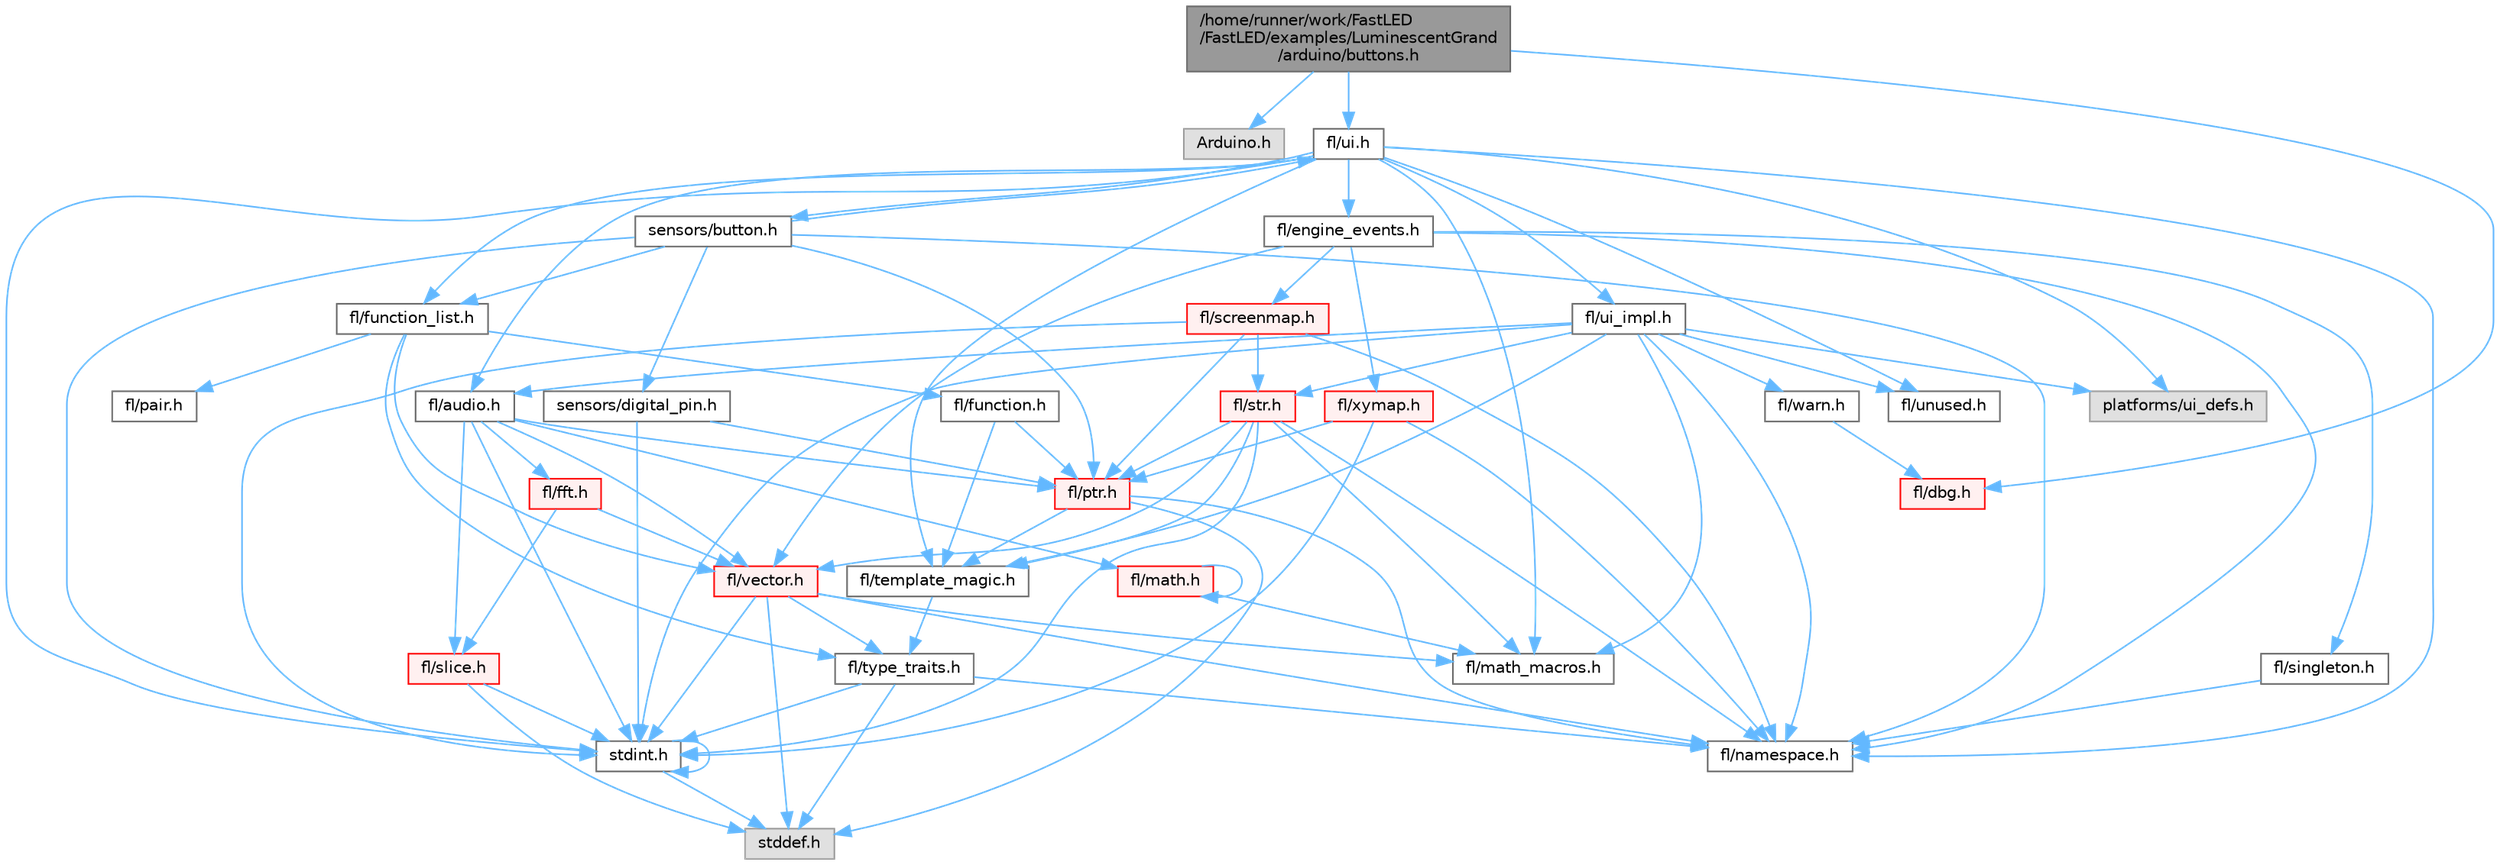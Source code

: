 digraph "/home/runner/work/FastLED/FastLED/examples/LuminescentGrand/arduino/buttons.h"
{
 // INTERACTIVE_SVG=YES
 // LATEX_PDF_SIZE
  bgcolor="transparent";
  edge [fontname=Helvetica,fontsize=10,labelfontname=Helvetica,labelfontsize=10];
  node [fontname=Helvetica,fontsize=10,shape=box,height=0.2,width=0.4];
  Node1 [id="Node000001",label="/home/runner/work/FastLED\l/FastLED/examples/LuminescentGrand\l/arduino/buttons.h",height=0.2,width=0.4,color="gray40", fillcolor="grey60", style="filled", fontcolor="black",tooltip=" "];
  Node1 -> Node2 [id="edge1_Node000001_Node000002",color="steelblue1",style="solid",tooltip=" "];
  Node2 [id="Node000002",label="Arduino.h",height=0.2,width=0.4,color="grey60", fillcolor="#E0E0E0", style="filled",tooltip=" "];
  Node1 -> Node3 [id="edge2_Node000001_Node000003",color="steelblue1",style="solid",tooltip=" "];
  Node3 [id="Node000003",label="fl/ui.h",height=0.2,width=0.4,color="grey40", fillcolor="white", style="filled",URL="$d9/d3b/ui_8h.html",tooltip=" "];
  Node3 -> Node4 [id="edge3_Node000003_Node000004",color="steelblue1",style="solid",tooltip=" "];
  Node4 [id="Node000004",label="stdint.h",height=0.2,width=0.4,color="grey40", fillcolor="white", style="filled",URL="$df/dd8/stdint_8h.html",tooltip=" "];
  Node4 -> Node5 [id="edge4_Node000004_Node000005",color="steelblue1",style="solid",tooltip=" "];
  Node5 [id="Node000005",label="stddef.h",height=0.2,width=0.4,color="grey60", fillcolor="#E0E0E0", style="filled",tooltip=" "];
  Node4 -> Node4 [id="edge5_Node000004_Node000004",color="steelblue1",style="solid",tooltip=" "];
  Node3 -> Node6 [id="edge6_Node000003_Node000006",color="steelblue1",style="solid",tooltip=" "];
  Node6 [id="Node000006",label="fl/audio.h",height=0.2,width=0.4,color="grey40", fillcolor="white", style="filled",URL="$da/d09/audio_8h.html",tooltip=" "];
  Node6 -> Node7 [id="edge7_Node000006_Node000007",color="steelblue1",style="solid",tooltip=" "];
  Node7 [id="Node000007",label="fl/fft.h",height=0.2,width=0.4,color="red", fillcolor="#FFF0F0", style="filled",URL="$d7/d76/fft_8h.html",tooltip=" "];
  Node7 -> Node29 [id="edge8_Node000007_Node000029",color="steelblue1",style="solid",tooltip=" "];
  Node29 [id="Node000029",label="fl/slice.h",height=0.2,width=0.4,color="red", fillcolor="#FFF0F0", style="filled",URL="$d0/d48/slice_8h.html",tooltip=" "];
  Node29 -> Node5 [id="edge9_Node000029_Node000005",color="steelblue1",style="solid",tooltip=" "];
  Node29 -> Node4 [id="edge10_Node000029_Node000004",color="steelblue1",style="solid",tooltip=" "];
  Node7 -> Node23 [id="edge11_Node000007_Node000023",color="steelblue1",style="solid",tooltip=" "];
  Node23 [id="Node000023",label="fl/vector.h",height=0.2,width=0.4,color="red", fillcolor="#FFF0F0", style="filled",URL="$d6/d68/vector_8h.html",tooltip=" "];
  Node23 -> Node5 [id="edge12_Node000023_Node000005",color="steelblue1",style="solid",tooltip=" "];
  Node23 -> Node4 [id="edge13_Node000023_Node000004",color="steelblue1",style="solid",tooltip=" "];
  Node23 -> Node18 [id="edge14_Node000023_Node000018",color="steelblue1",style="solid",tooltip=" "];
  Node18 [id="Node000018",label="fl/math_macros.h",height=0.2,width=0.4,color="grey40", fillcolor="white", style="filled",URL="$d8/db8/math__macros_8h.html",tooltip=" "];
  Node23 -> Node19 [id="edge15_Node000023_Node000019",color="steelblue1",style="solid",tooltip=" "];
  Node19 [id="Node000019",label="fl/namespace.h",height=0.2,width=0.4,color="grey40", fillcolor="white", style="filled",URL="$df/d2a/namespace_8h.html",tooltip="Implements the FastLED namespace macros."];
  Node23 -> Node22 [id="edge16_Node000023_Node000022",color="steelblue1",style="solid",tooltip=" "];
  Node22 [id="Node000022",label="fl/type_traits.h",height=0.2,width=0.4,color="grey40", fillcolor="white", style="filled",URL="$df/d63/type__traits_8h.html",tooltip=" "];
  Node22 -> Node5 [id="edge17_Node000022_Node000005",color="steelblue1",style="solid",tooltip=" "];
  Node22 -> Node4 [id="edge18_Node000022_Node000004",color="steelblue1",style="solid",tooltip=" "];
  Node22 -> Node19 [id="edge19_Node000022_Node000019",color="steelblue1",style="solid",tooltip=" "];
  Node6 -> Node14 [id="edge20_Node000006_Node000014",color="steelblue1",style="solid",tooltip=" "];
  Node14 [id="Node000014",label="fl/math.h",height=0.2,width=0.4,color="red", fillcolor="#FFF0F0", style="filled",URL="$df/db1/math_8h.html",tooltip=" "];
  Node14 -> Node18 [id="edge21_Node000014_Node000018",color="steelblue1",style="solid",tooltip=" "];
  Node14 -> Node14 [id="edge22_Node000014_Node000014",color="steelblue1",style="solid",tooltip=" "];
  Node6 -> Node20 [id="edge23_Node000006_Node000020",color="steelblue1",style="solid",tooltip=" "];
  Node20 [id="Node000020",label="fl/ptr.h",height=0.2,width=0.4,color="red", fillcolor="#FFF0F0", style="filled",URL="$dd/d98/ptr_8h.html",tooltip=" "];
  Node20 -> Node5 [id="edge24_Node000020_Node000005",color="steelblue1",style="solid",tooltip=" "];
  Node20 -> Node19 [id="edge25_Node000020_Node000019",color="steelblue1",style="solid",tooltip=" "];
  Node20 -> Node21 [id="edge26_Node000020_Node000021",color="steelblue1",style="solid",tooltip=" "];
  Node21 [id="Node000021",label="fl/template_magic.h",height=0.2,width=0.4,color="grey40", fillcolor="white", style="filled",URL="$d8/d0c/template__magic_8h.html",tooltip=" "];
  Node21 -> Node22 [id="edge27_Node000021_Node000022",color="steelblue1",style="solid",tooltip=" "];
  Node6 -> Node29 [id="edge28_Node000006_Node000029",color="steelblue1",style="solid",tooltip=" "];
  Node6 -> Node23 [id="edge29_Node000006_Node000023",color="steelblue1",style="solid",tooltip=" "];
  Node6 -> Node4 [id="edge30_Node000006_Node000004",color="steelblue1",style="solid",tooltip=" "];
  Node3 -> Node30 [id="edge31_Node000003_Node000030",color="steelblue1",style="solid",tooltip=" "];
  Node30 [id="Node000030",label="fl/engine_events.h",height=0.2,width=0.4,color="grey40", fillcolor="white", style="filled",URL="$db/dc0/engine__events_8h.html",tooltip=" "];
  Node30 -> Node19 [id="edge32_Node000030_Node000019",color="steelblue1",style="solid",tooltip=" "];
  Node30 -> Node31 [id="edge33_Node000030_Node000031",color="steelblue1",style="solid",tooltip=" "];
  Node31 [id="Node000031",label="fl/screenmap.h",height=0.2,width=0.4,color="red", fillcolor="#FFF0F0", style="filled",URL="$d7/d97/screenmap_8h.html",tooltip=" "];
  Node31 -> Node4 [id="edge34_Node000031_Node000004",color="steelblue1",style="solid",tooltip=" "];
  Node31 -> Node20 [id="edge35_Node000031_Node000020",color="steelblue1",style="solid",tooltip=" "];
  Node31 -> Node19 [id="edge36_Node000031_Node000019",color="steelblue1",style="solid",tooltip=" "];
  Node31 -> Node12 [id="edge37_Node000031_Node000012",color="steelblue1",style="solid",tooltip=" "];
  Node12 [id="Node000012",label="fl/str.h",height=0.2,width=0.4,color="red", fillcolor="#FFF0F0", style="filled",URL="$d1/d93/str_8h.html",tooltip=" "];
  Node12 -> Node4 [id="edge38_Node000012_Node000004",color="steelblue1",style="solid",tooltip=" "];
  Node12 -> Node18 [id="edge39_Node000012_Node000018",color="steelblue1",style="solid",tooltip=" "];
  Node12 -> Node19 [id="edge40_Node000012_Node000019",color="steelblue1",style="solid",tooltip=" "];
  Node12 -> Node20 [id="edge41_Node000012_Node000020",color="steelblue1",style="solid",tooltip=" "];
  Node12 -> Node21 [id="edge42_Node000012_Node000021",color="steelblue1",style="solid",tooltip=" "];
  Node12 -> Node23 [id="edge43_Node000012_Node000023",color="steelblue1",style="solid",tooltip=" "];
  Node30 -> Node37 [id="edge44_Node000030_Node000037",color="steelblue1",style="solid",tooltip=" "];
  Node37 [id="Node000037",label="fl/singleton.h",height=0.2,width=0.4,color="grey40", fillcolor="white", style="filled",URL="$d4/d0b/singleton_8h.html",tooltip=" "];
  Node37 -> Node19 [id="edge45_Node000037_Node000019",color="steelblue1",style="solid",tooltip=" "];
  Node30 -> Node23 [id="edge46_Node000030_Node000023",color="steelblue1",style="solid",tooltip=" "];
  Node30 -> Node38 [id="edge47_Node000030_Node000038",color="steelblue1",style="solid",tooltip=" "];
  Node38 [id="Node000038",label="fl/xymap.h",height=0.2,width=0.4,color="red", fillcolor="#FFF0F0", style="filled",URL="$da/d61/xymap_8h.html",tooltip=" "];
  Node38 -> Node4 [id="edge48_Node000038_Node000004",color="steelblue1",style="solid",tooltip=" "];
  Node38 -> Node19 [id="edge49_Node000038_Node000019",color="steelblue1",style="solid",tooltip=" "];
  Node38 -> Node20 [id="edge50_Node000038_Node000020",color="steelblue1",style="solid",tooltip=" "];
  Node3 -> Node44 [id="edge51_Node000003_Node000044",color="steelblue1",style="solid",tooltip=" "];
  Node44 [id="Node000044",label="fl/function_list.h",height=0.2,width=0.4,color="grey40", fillcolor="white", style="filled",URL="$d0/d64/function__list_8h.html",tooltip=" "];
  Node44 -> Node45 [id="edge52_Node000044_Node000045",color="steelblue1",style="solid",tooltip=" "];
  Node45 [id="Node000045",label="fl/function.h",height=0.2,width=0.4,color="grey40", fillcolor="white", style="filled",URL="$dd/d67/function_8h.html",tooltip=" "];
  Node45 -> Node20 [id="edge53_Node000045_Node000020",color="steelblue1",style="solid",tooltip=" "];
  Node45 -> Node21 [id="edge54_Node000045_Node000021",color="steelblue1",style="solid",tooltip=" "];
  Node44 -> Node36 [id="edge55_Node000044_Node000036",color="steelblue1",style="solid",tooltip=" "];
  Node36 [id="Node000036",label="fl/pair.h",height=0.2,width=0.4,color="grey40", fillcolor="white", style="filled",URL="$d3/d41/pair_8h.html",tooltip=" "];
  Node44 -> Node23 [id="edge56_Node000044_Node000023",color="steelblue1",style="solid",tooltip=" "];
  Node44 -> Node22 [id="edge57_Node000044_Node000022",color="steelblue1",style="solid",tooltip=" "];
  Node3 -> Node18 [id="edge58_Node000003_Node000018",color="steelblue1",style="solid",tooltip=" "];
  Node3 -> Node19 [id="edge59_Node000003_Node000019",color="steelblue1",style="solid",tooltip=" "];
  Node3 -> Node21 [id="edge60_Node000003_Node000021",color="steelblue1",style="solid",tooltip=" "];
  Node3 -> Node46 [id="edge61_Node000003_Node000046",color="steelblue1",style="solid",tooltip=" "];
  Node46 [id="Node000046",label="fl/ui_impl.h",height=0.2,width=0.4,color="grey40", fillcolor="white", style="filled",URL="$d6/dc0/ui__impl_8h.html",tooltip=" "];
  Node46 -> Node4 [id="edge62_Node000046_Node000004",color="steelblue1",style="solid",tooltip=" "];
  Node46 -> Node6 [id="edge63_Node000046_Node000006",color="steelblue1",style="solid",tooltip=" "];
  Node46 -> Node18 [id="edge64_Node000046_Node000018",color="steelblue1",style="solid",tooltip=" "];
  Node46 -> Node19 [id="edge65_Node000046_Node000019",color="steelblue1",style="solid",tooltip=" "];
  Node46 -> Node12 [id="edge66_Node000046_Node000012",color="steelblue1",style="solid",tooltip=" "];
  Node46 -> Node21 [id="edge67_Node000046_Node000021",color="steelblue1",style="solid",tooltip=" "];
  Node46 -> Node27 [id="edge68_Node000046_Node000027",color="steelblue1",style="solid",tooltip=" "];
  Node27 [id="Node000027",label="fl/unused.h",height=0.2,width=0.4,color="grey40", fillcolor="white", style="filled",URL="$d8/d4b/unused_8h.html",tooltip=" "];
  Node46 -> Node47 [id="edge69_Node000046_Node000047",color="steelblue1",style="solid",tooltip=" "];
  Node47 [id="Node000047",label="fl/warn.h",height=0.2,width=0.4,color="grey40", fillcolor="white", style="filled",URL="$de/d77/warn_8h.html",tooltip=" "];
  Node47 -> Node48 [id="edge70_Node000047_Node000048",color="steelblue1",style="solid",tooltip=" "];
  Node48 [id="Node000048",label="fl/dbg.h",height=0.2,width=0.4,color="red", fillcolor="#FFF0F0", style="filled",URL="$d6/d01/dbg_8h.html",tooltip=" "];
  Node46 -> Node50 [id="edge71_Node000046_Node000050",color="steelblue1",style="solid",tooltip=" "];
  Node50 [id="Node000050",label="platforms/ui_defs.h",height=0.2,width=0.4,color="grey60", fillcolor="#E0E0E0", style="filled",tooltip=" "];
  Node3 -> Node27 [id="edge72_Node000003_Node000027",color="steelblue1",style="solid",tooltip=" "];
  Node3 -> Node50 [id="edge73_Node000003_Node000050",color="steelblue1",style="solid",tooltip=" "];
  Node3 -> Node51 [id="edge74_Node000003_Node000051",color="steelblue1",style="solid",tooltip=" "];
  Node51 [id="Node000051",label="sensors/button.h",height=0.2,width=0.4,color="grey40", fillcolor="white", style="filled",URL="$d7/d0e/button_8h.html",tooltip=" "];
  Node51 -> Node4 [id="edge75_Node000051_Node000004",color="steelblue1",style="solid",tooltip=" "];
  Node51 -> Node44 [id="edge76_Node000051_Node000044",color="steelblue1",style="solid",tooltip=" "];
  Node51 -> Node19 [id="edge77_Node000051_Node000019",color="steelblue1",style="solid",tooltip=" "];
  Node51 -> Node20 [id="edge78_Node000051_Node000020",color="steelblue1",style="solid",tooltip=" "];
  Node51 -> Node3 [id="edge79_Node000051_Node000003",color="steelblue1",style="solid",tooltip=" "];
  Node51 -> Node52 [id="edge80_Node000051_Node000052",color="steelblue1",style="solid",tooltip=" "];
  Node52 [id="Node000052",label="sensors/digital_pin.h",height=0.2,width=0.4,color="grey40", fillcolor="white", style="filled",URL="$dd/d83/digital__pin_8h.html",tooltip=" "];
  Node52 -> Node4 [id="edge81_Node000052_Node000004",color="steelblue1",style="solid",tooltip=" "];
  Node52 -> Node20 [id="edge82_Node000052_Node000020",color="steelblue1",style="solid",tooltip=" "];
  Node1 -> Node48 [id="edge83_Node000001_Node000048",color="steelblue1",style="solid",tooltip=" "];
}
